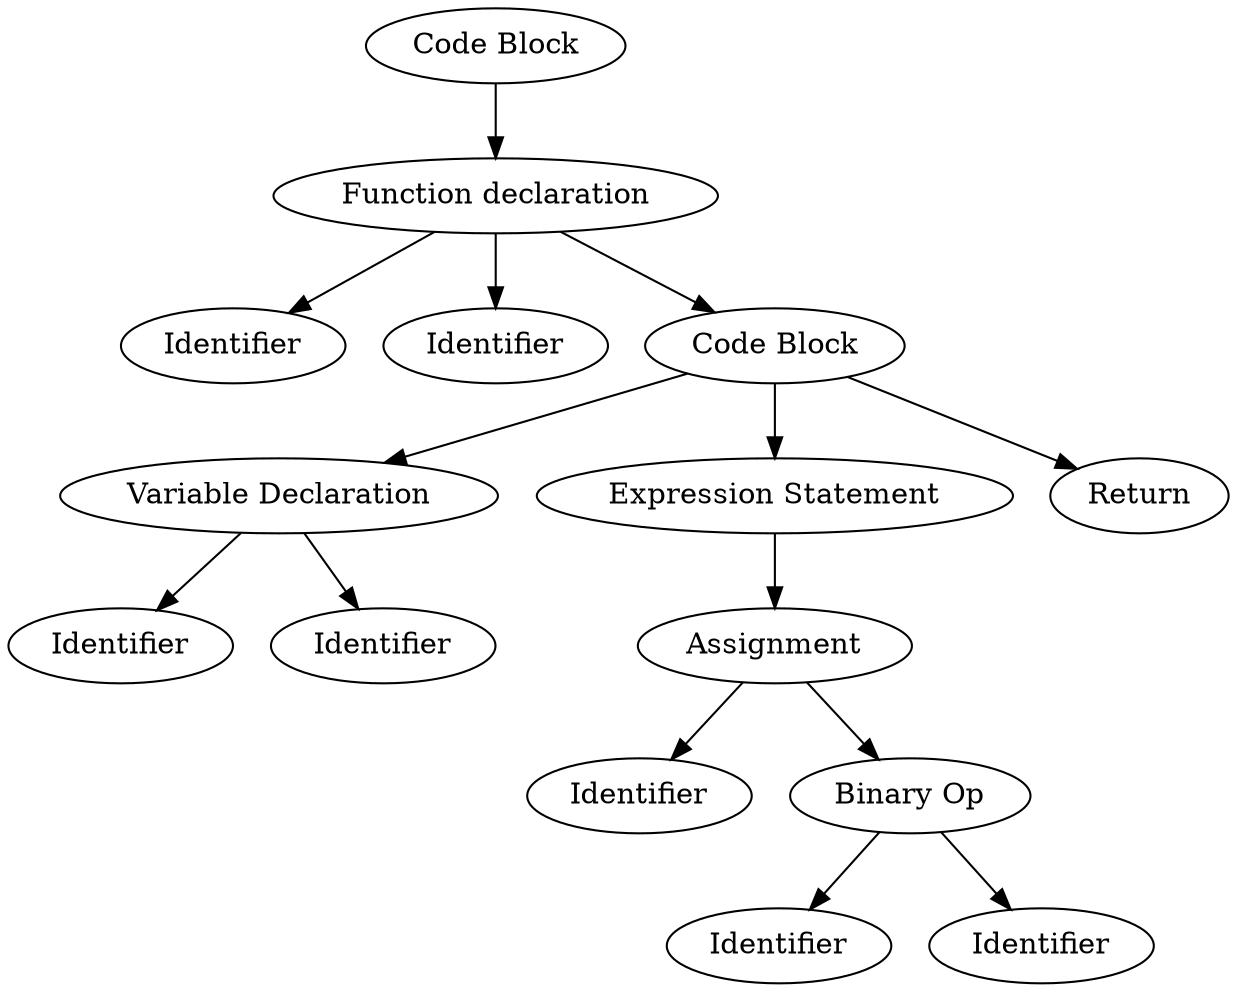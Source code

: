 #@startdot
digraph AST{
node16[label="Code Block"]
node15[label="Function declaration"]
node1[label="Identifier"]
node2[label="Identifier"]
node6[label="Code Block"]
node5[label="Variable Declaration"]
node3[label="Identifier"]
node4[label="Identifier"]
node5->node3
node5->node4
node6->node5
node12[label="Expression Statement"]
node11[label="Assignment"]
node7[label="Identifier"]
node10[label="Binary Op"]
node8[label="Identifier"]
node9[label="Identifier"]
node10->node8
node10->node9
node11->node7
node11->node10
node12->node11
node6->node12
node14[label="Return"]
node6->node14
node15->node6
node15->node1
node15->node2
node16->node15
}
#@enddot